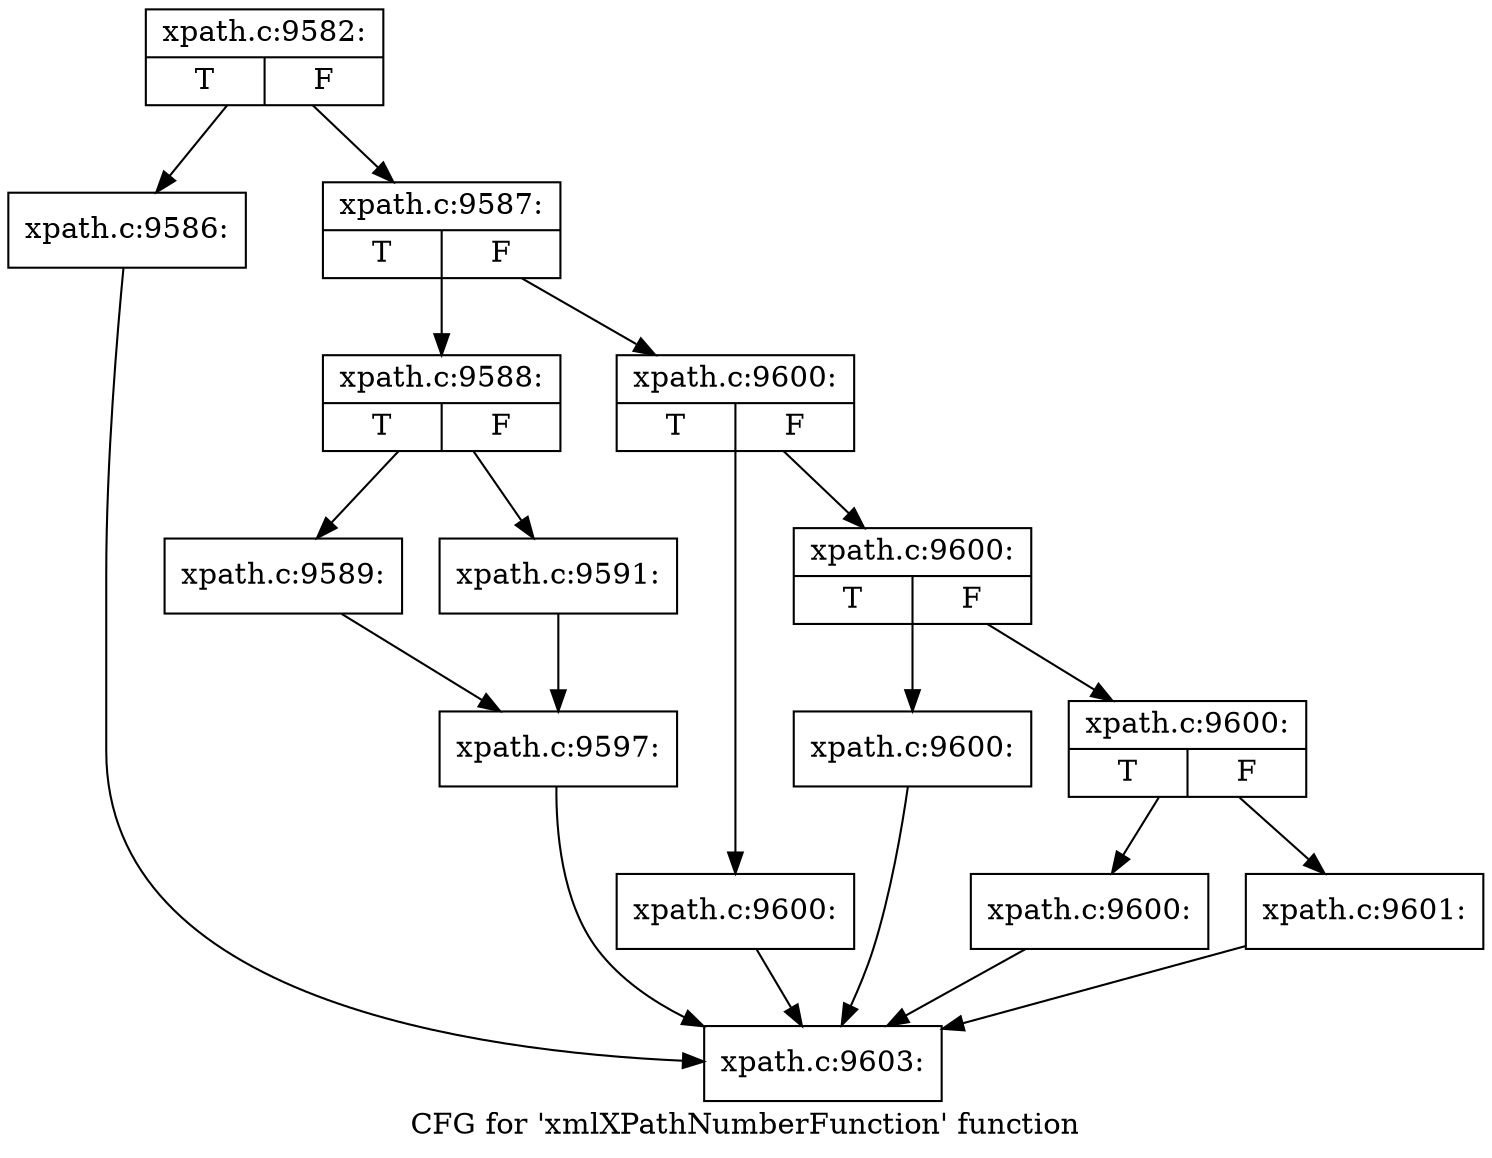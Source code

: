 digraph "CFG for 'xmlXPathNumberFunction' function" {
	label="CFG for 'xmlXPathNumberFunction' function";

	Node0x4ad6ce0 [shape=record,label="{xpath.c:9582:|{<s0>T|<s1>F}}"];
	Node0x4ad6ce0 -> Node0x4ae3560;
	Node0x4ad6ce0 -> Node0x4ae35b0;
	Node0x4ae3560 [shape=record,label="{xpath.c:9586:}"];
	Node0x4ae3560 -> Node0x4add2b0;
	Node0x4ae35b0 [shape=record,label="{xpath.c:9587:|{<s0>T|<s1>F}}"];
	Node0x4ae35b0 -> Node0x4ae3960;
	Node0x4ae35b0 -> Node0x4ae39b0;
	Node0x4ae3960 [shape=record,label="{xpath.c:9588:|{<s0>T|<s1>F}}"];
	Node0x4ae3960 -> Node0x4ae3d70;
	Node0x4ae3960 -> Node0x4ae3e10;
	Node0x4ae3d70 [shape=record,label="{xpath.c:9589:}"];
	Node0x4ae3d70 -> Node0x4ae3dc0;
	Node0x4ae3e10 [shape=record,label="{xpath.c:9591:}"];
	Node0x4ae3e10 -> Node0x4ae3dc0;
	Node0x4ae3dc0 [shape=record,label="{xpath.c:9597:}"];
	Node0x4ae3dc0 -> Node0x4add2b0;
	Node0x4ae39b0 [shape=record,label="{xpath.c:9600:|{<s0>T|<s1>F}}"];
	Node0x4ae39b0 -> Node0x4ae5a00;
	Node0x4ae39b0 -> Node0x4ae5a50;
	Node0x4ae5a00 [shape=record,label="{xpath.c:9600:}"];
	Node0x4ae5a00 -> Node0x4add2b0;
	Node0x4ae5a50 [shape=record,label="{xpath.c:9600:|{<s0>T|<s1>F}}"];
	Node0x4ae5a50 -> Node0x4ae5d10;
	Node0x4ae5a50 -> Node0x4ae5d60;
	Node0x4ae5d10 [shape=record,label="{xpath.c:9600:}"];
	Node0x4ae5d10 -> Node0x4add2b0;
	Node0x4ae5d60 [shape=record,label="{xpath.c:9600:|{<s0>T|<s1>F}}"];
	Node0x4ae5d60 -> Node0x4ae6130;
	Node0x4ae5d60 -> Node0x4ae6180;
	Node0x4ae6130 [shape=record,label="{xpath.c:9600:}"];
	Node0x4ae6130 -> Node0x4add2b0;
	Node0x4ae6180 [shape=record,label="{xpath.c:9601:}"];
	Node0x4ae6180 -> Node0x4add2b0;
	Node0x4add2b0 [shape=record,label="{xpath.c:9603:}"];
}
